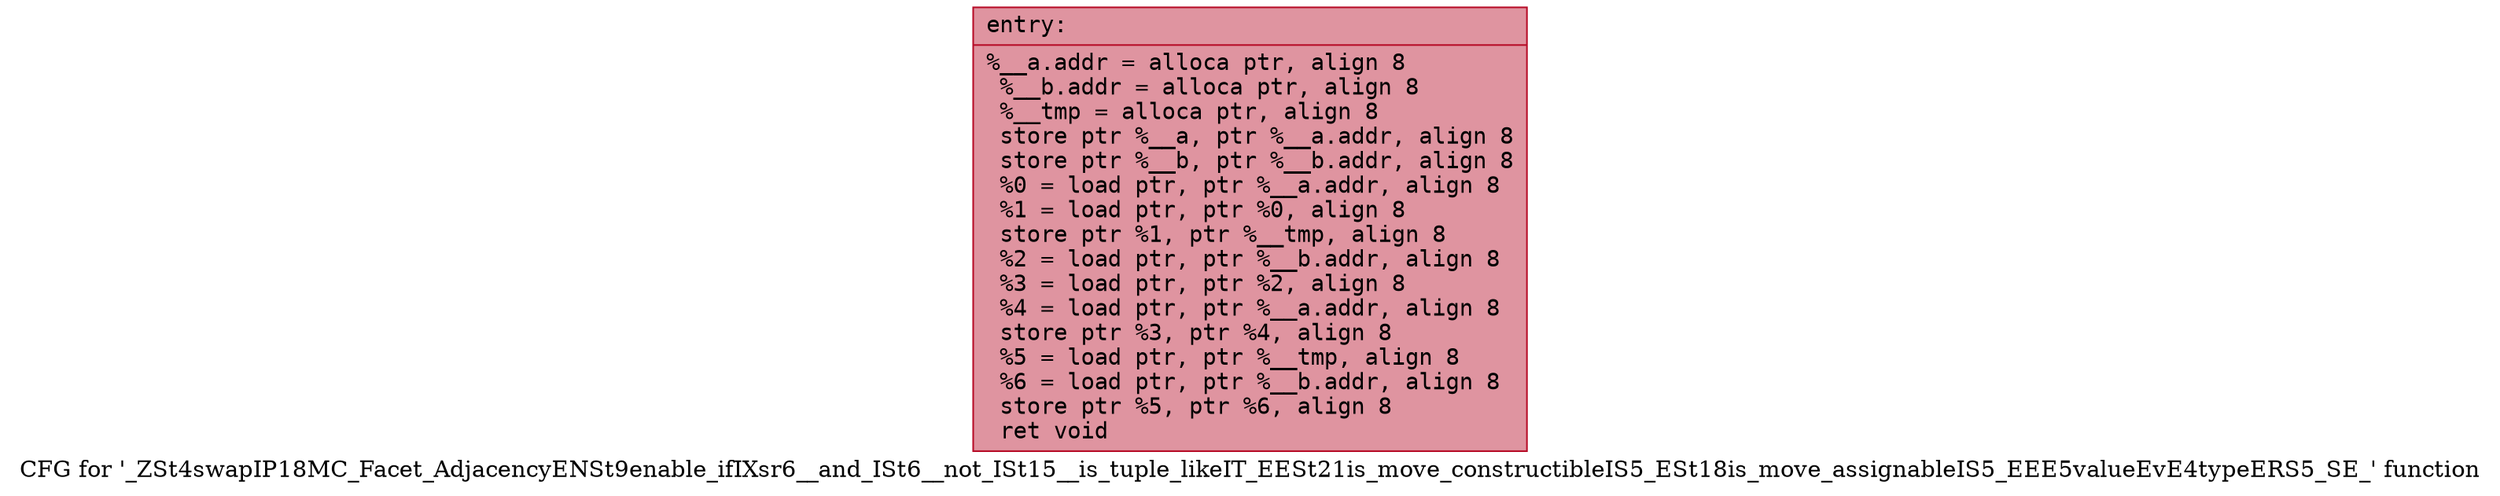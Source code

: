 digraph "CFG for '_ZSt4swapIP18MC_Facet_AdjacencyENSt9enable_ifIXsr6__and_ISt6__not_ISt15__is_tuple_likeIT_EESt21is_move_constructibleIS5_ESt18is_move_assignableIS5_EEE5valueEvE4typeERS5_SE_' function" {
	label="CFG for '_ZSt4swapIP18MC_Facet_AdjacencyENSt9enable_ifIXsr6__and_ISt6__not_ISt15__is_tuple_likeIT_EESt21is_move_constructibleIS5_ESt18is_move_assignableIS5_EEE5valueEvE4typeERS5_SE_' function";

	Node0x55dab48d6800 [shape=record,color="#b70d28ff", style=filled, fillcolor="#b70d2870" fontname="Courier",label="{entry:\l|  %__a.addr = alloca ptr, align 8\l  %__b.addr = alloca ptr, align 8\l  %__tmp = alloca ptr, align 8\l  store ptr %__a, ptr %__a.addr, align 8\l  store ptr %__b, ptr %__b.addr, align 8\l  %0 = load ptr, ptr %__a.addr, align 8\l  %1 = load ptr, ptr %0, align 8\l  store ptr %1, ptr %__tmp, align 8\l  %2 = load ptr, ptr %__b.addr, align 8\l  %3 = load ptr, ptr %2, align 8\l  %4 = load ptr, ptr %__a.addr, align 8\l  store ptr %3, ptr %4, align 8\l  %5 = load ptr, ptr %__tmp, align 8\l  %6 = load ptr, ptr %__b.addr, align 8\l  store ptr %5, ptr %6, align 8\l  ret void\l}"];
}
